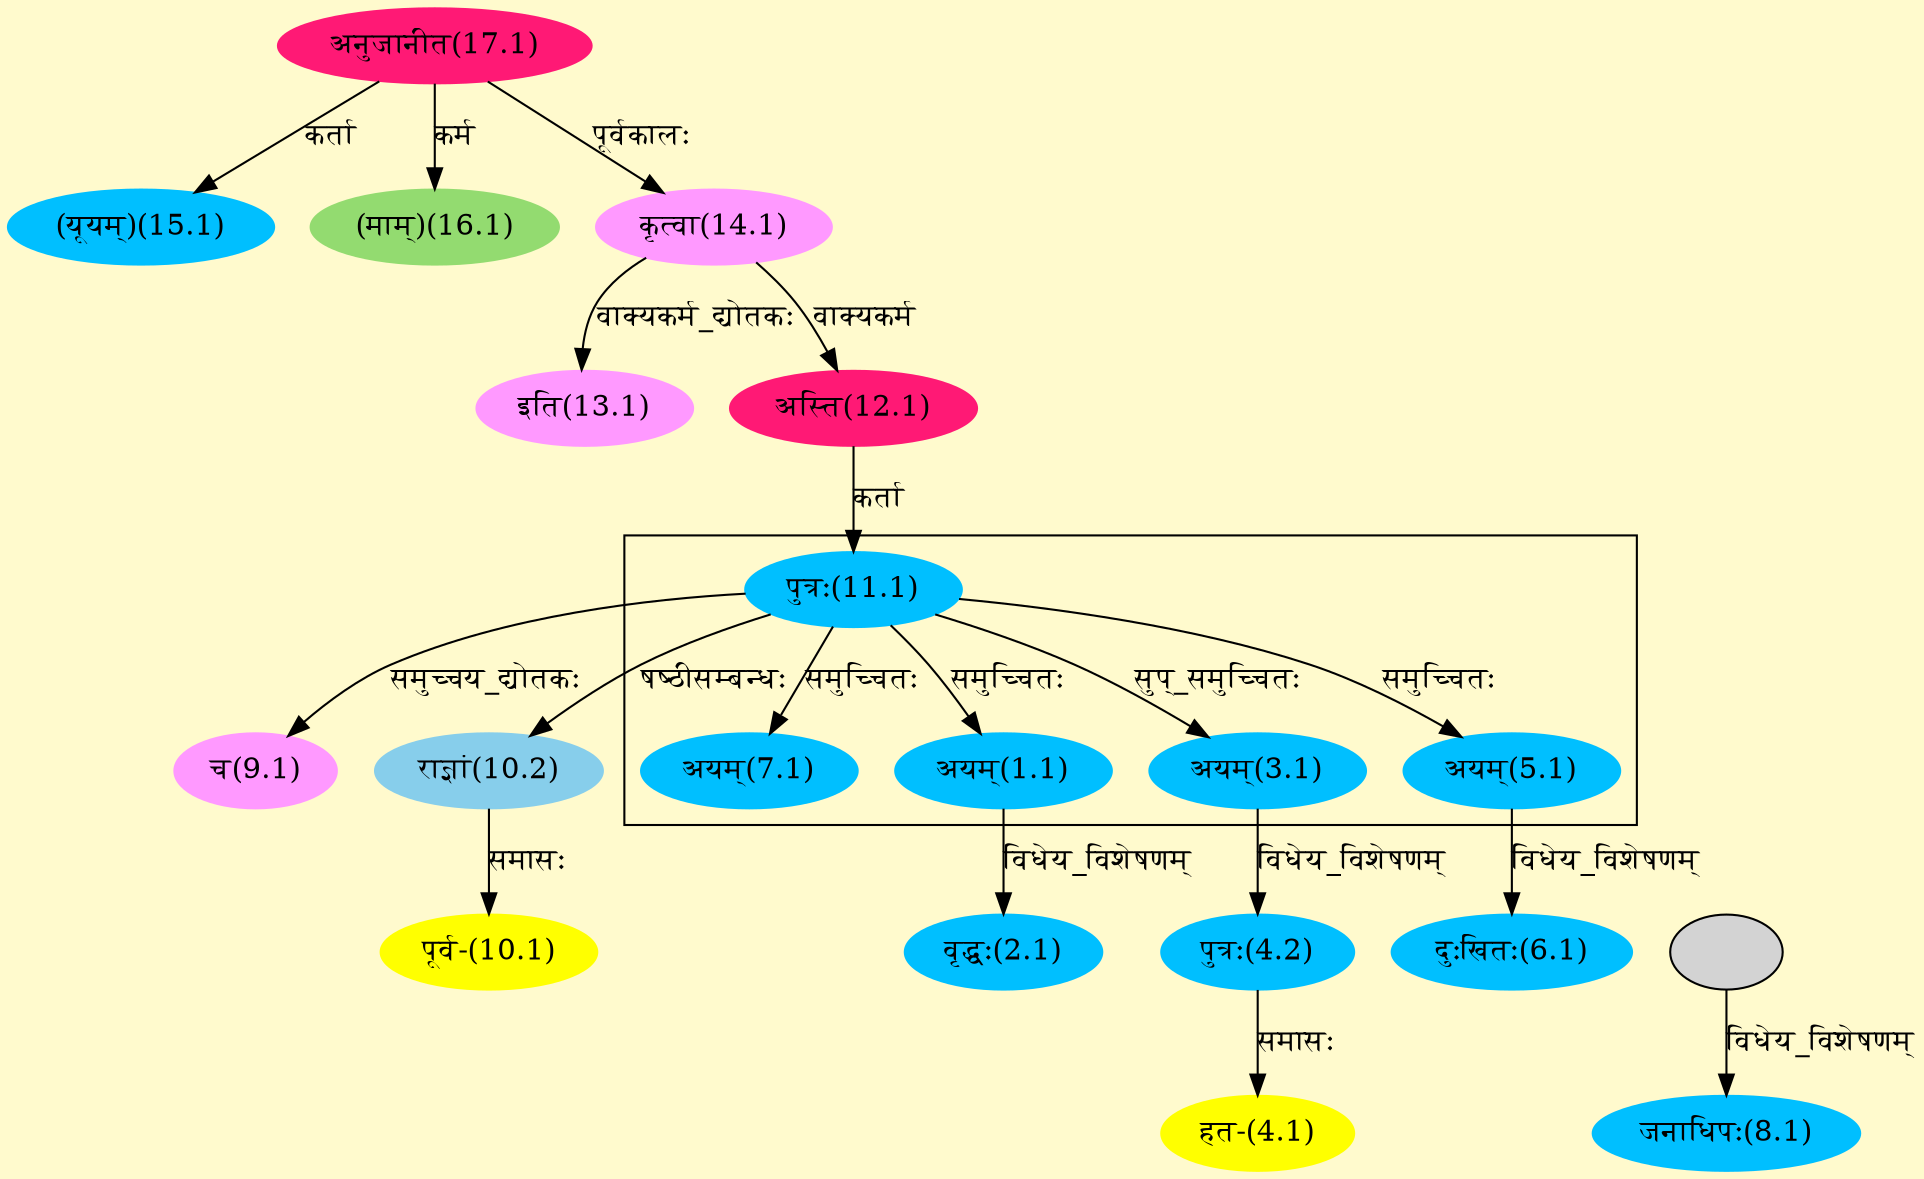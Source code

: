 digraph G{
rankdir=BT;
 compound=true;
 bgcolor="lemonchiffon1";

subgraph cluster_1{
Node1_1 [style=filled, color="#00BFFF" label = "अयम्(1.1)"]
Node11_1 [style=filled, color="#00BFFF" label = "पुत्रः(11.1)"]
Node3_1 [style=filled, color="#00BFFF" label = "अयम्(3.1)"]
Node5_1 [style=filled, color="#00BFFF" label = "अयम्(5.1)"]
Node7_1 [style=filled, color="#00BFFF" label = "अयम्(7.1)"]

}
Node2_1 [style=filled, color="#00BFFF" label = "वृद्धः(2.1)"]
Node1_1 [style=filled, color="#00BFFF" label = "अयम्(1.1)"]
Node4_1 [style=filled, color="#FFFF00" label = "हत-(4.1)"]
Node4_2 [style=filled, color="#00BFFF" label = "पुत्रः(4.2)"]
Node3_1 [style=filled, color="#00BFFF" label = "अयम्(3.1)"]
Node6_1 [style=filled, color="#00BFFF" label = "दुःखितः(6.1)"]
Node5_1 [style=filled, color="#00BFFF" label = "अयम्(5.1)"]
Node8_1 [style=filled, color="#00BFFF" label = "जनाधिपः(8.1)"]
Node7 [style=filled, color="" label = ""]
Node9_1 [style=filled, color="#FF99FF" label = "च(9.1)"]
Node11_1 [style=filled, color="#00BFFF" label = "पुत्रः(11.1)"]
Node10_1 [style=filled, color="#FFFF00" label = "पूर्व-(10.1)"]
Node10_2 [style=filled, color="#87CEEB" label = "राज्ञां(10.2)"]
Node12_1 [style=filled, color="#FF1975" label = "अस्ति(12.1)"]
Node14_1 [style=filled, color="#FF99FF" label = "कृत्वा(14.1)"]
Node13_1 [style=filled, color="#FF99FF" label = "इति(13.1)"]
Node17_1 [style=filled, color="#FF1975" label = "अनुजानीत(17.1)"]
Node15_1 [style=filled, color="#00BFFF" label = "(यूयम्)(15.1)"]
Node16_1 [style=filled, color="#93DB70" label = "(माम्)(16.1)"]
/* Start of Relations section */

Node1_1 -> Node11_1 [  label="समुच्चितः"  dir="back" ]
Node2_1 -> Node1_1 [  label="विधेय_विशेषणम्"  dir="back" ]
Node3_1 -> Node11_1 [  label="सुप्_समुच्चितः"  dir="back" ]
Node4_1 -> Node4_2 [  label="समासः"  dir="back" ]
Node4_2 -> Node3_1 [  label="विधेय_विशेषणम्"  dir="back" ]
Node5_1 -> Node11_1 [  label="समुच्चितः"  dir="back" ]
Node6_1 -> Node5_1 [  label="विधेय_विशेषणम्"  dir="back" ]
Node7_1 -> Node11_1 [  label="समुच्चितः"  dir="back" ]
Node8_1 -> Node7 [  label="विधेय_विशेषणम्"  dir="back" ]
Node9_1 -> Node11_1 [  label="समुच्चय_द्योतकः"  dir="back" ]
Node10_1 -> Node10_2 [  label="समासः"  dir="back" ]
Node10_2 -> Node11_1 [  label="षष्ठीसम्बन्धः"  dir="back" ]
Node11_1 -> Node12_1 [  label="कर्ता"  dir="back" ]
Node12_1 -> Node14_1 [  label="वाक्यकर्म"  dir="back" ]
Node13_1 -> Node14_1 [  label="वाक्यकर्म_द्योतकः"  dir="back" ]
Node14_1 -> Node17_1 [  label="पूर्वकालः"  dir="back" ]
Node15_1 -> Node17_1 [  label="कर्ता"  dir="back" ]
Node16_1 -> Node17_1 [  label="कर्म"  dir="back" ]
}
